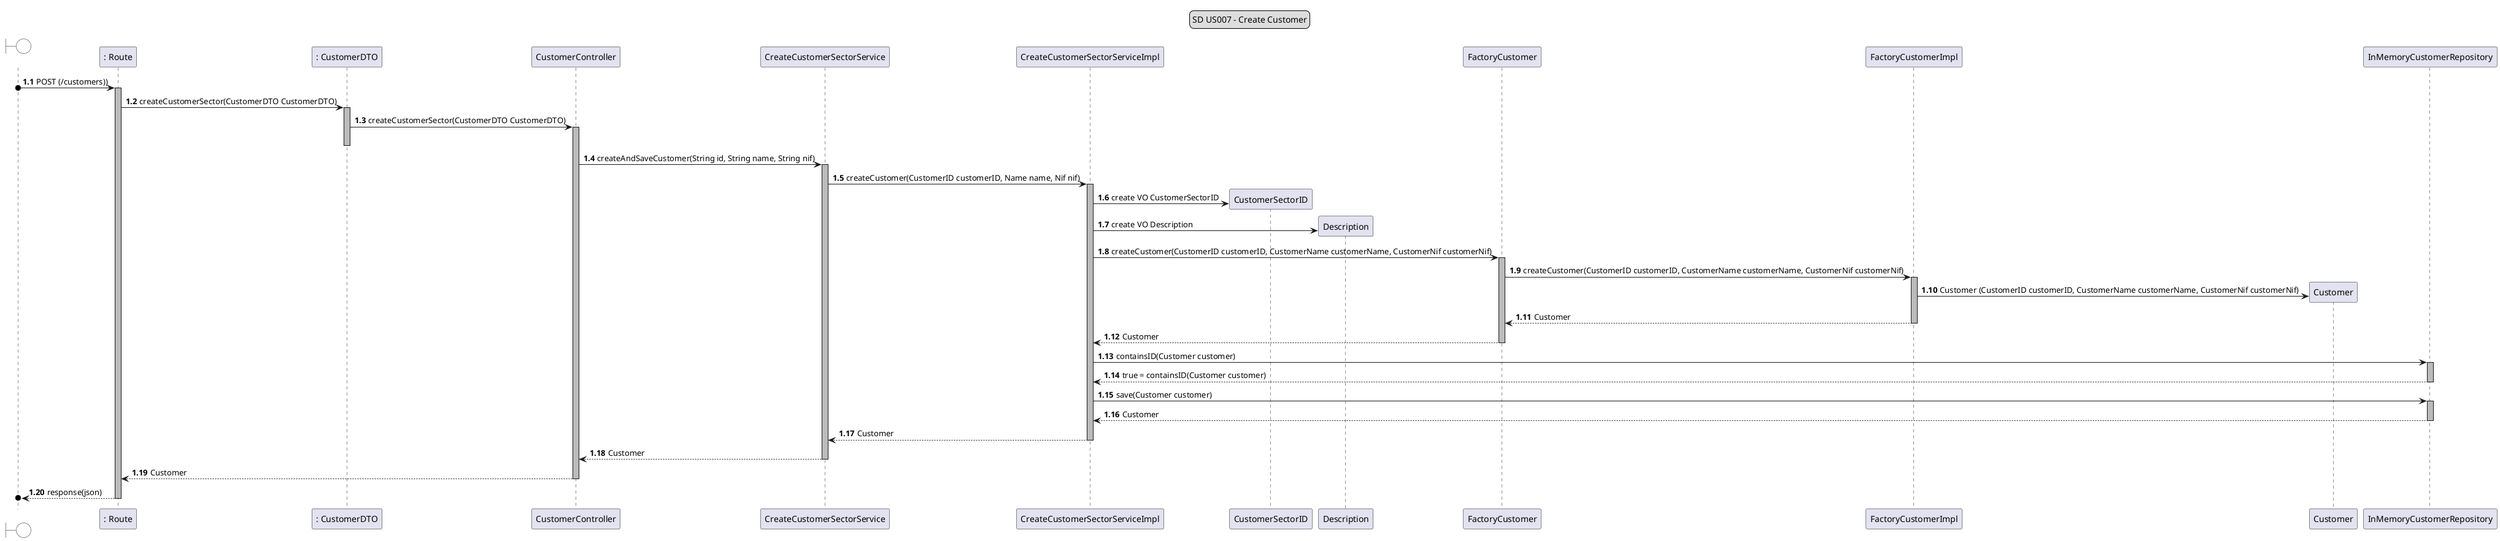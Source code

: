 @startuml

legend top
SD US007 - Create Customer
end legend

autoactivate on

boundary " " as Administrator #white
participant ": Route" as Route
participant ": CustomerDTO" as CustomerDTO
participant CustomerController as CustomerController
participant CreateCustomerSectorService as CreateCustomerSectorService
participant CreateCustomerSectorServiceImpl as CreateCustomerSectorServiceImpl
participant CustomerSectorID as CustomerSectorID
participant Description as Description
participant FactoryCustomer as FactoryCustomer
participant FactoryCustomerImpl as FactoryCustomerImpl
participant Customer as Customer
participant InMemoryCustomerRepository as InMemoryCustomerRepository



autonumber 1.1
Administrator o-> Route #b: POST (/customers))
Route -> CustomerDTO #b: createCustomerSector(CustomerDTO CustomerDTO)
CustomerDTO -> CustomerController #b: createCustomerSector(CustomerDTO CustomerDTO)
deactivate CustomerDTO
CustomerController -> CreateCustomerSectorService #b: createAndSaveCustomer(String id, String name, String nif)
CreateCustomerSectorService -> CreateCustomerSectorServiceImpl #b : createCustomer(CustomerID customerID, Name name, Nif nif)
CreateCustomerSectorServiceImpl -> CustomerSectorID ** #b : create VO CustomerSectorID
CreateCustomerSectorServiceImpl -> Description ** #b : create VO Description

CreateCustomerSectorServiceImpl -> FactoryCustomer #b: createCustomer(CustomerID customerID, CustomerName customerName, CustomerNif customerNif)
FactoryCustomer -> FactoryCustomerImpl #b: createCustomer(CustomerID customerID, CustomerName customerName, CustomerNif customerNif)
FactoryCustomerImpl ->Customer ** #b: Customer (CustomerID customerID, CustomerName customerName, CustomerNif customerNif)
FactoryCustomerImpl --> FactoryCustomer #b: Customer
FactoryCustomer --> CreateCustomerSectorServiceImpl #b: Customer

CreateCustomerSectorServiceImpl -> InMemoryCustomerRepository #b : containsID(Customer customer)
InMemoryCustomerRepository --> CreateCustomerSectorServiceImpl #b : true = containsID(Customer customer)
CreateCustomerSectorServiceImpl -> InMemoryCustomerRepository #b : save(Customer customer)
InMemoryCustomerRepository --> CreateCustomerSectorServiceImpl #b: Customer
CreateCustomerSectorServiceImpl --> CreateCustomerSectorService #b: Customer
CreateCustomerSectorService --> CustomerController #b: Customer
CustomerController --> Route #b: Customer

Route -->o Administrator #b: response(json)
deactivate Route
@enduml
